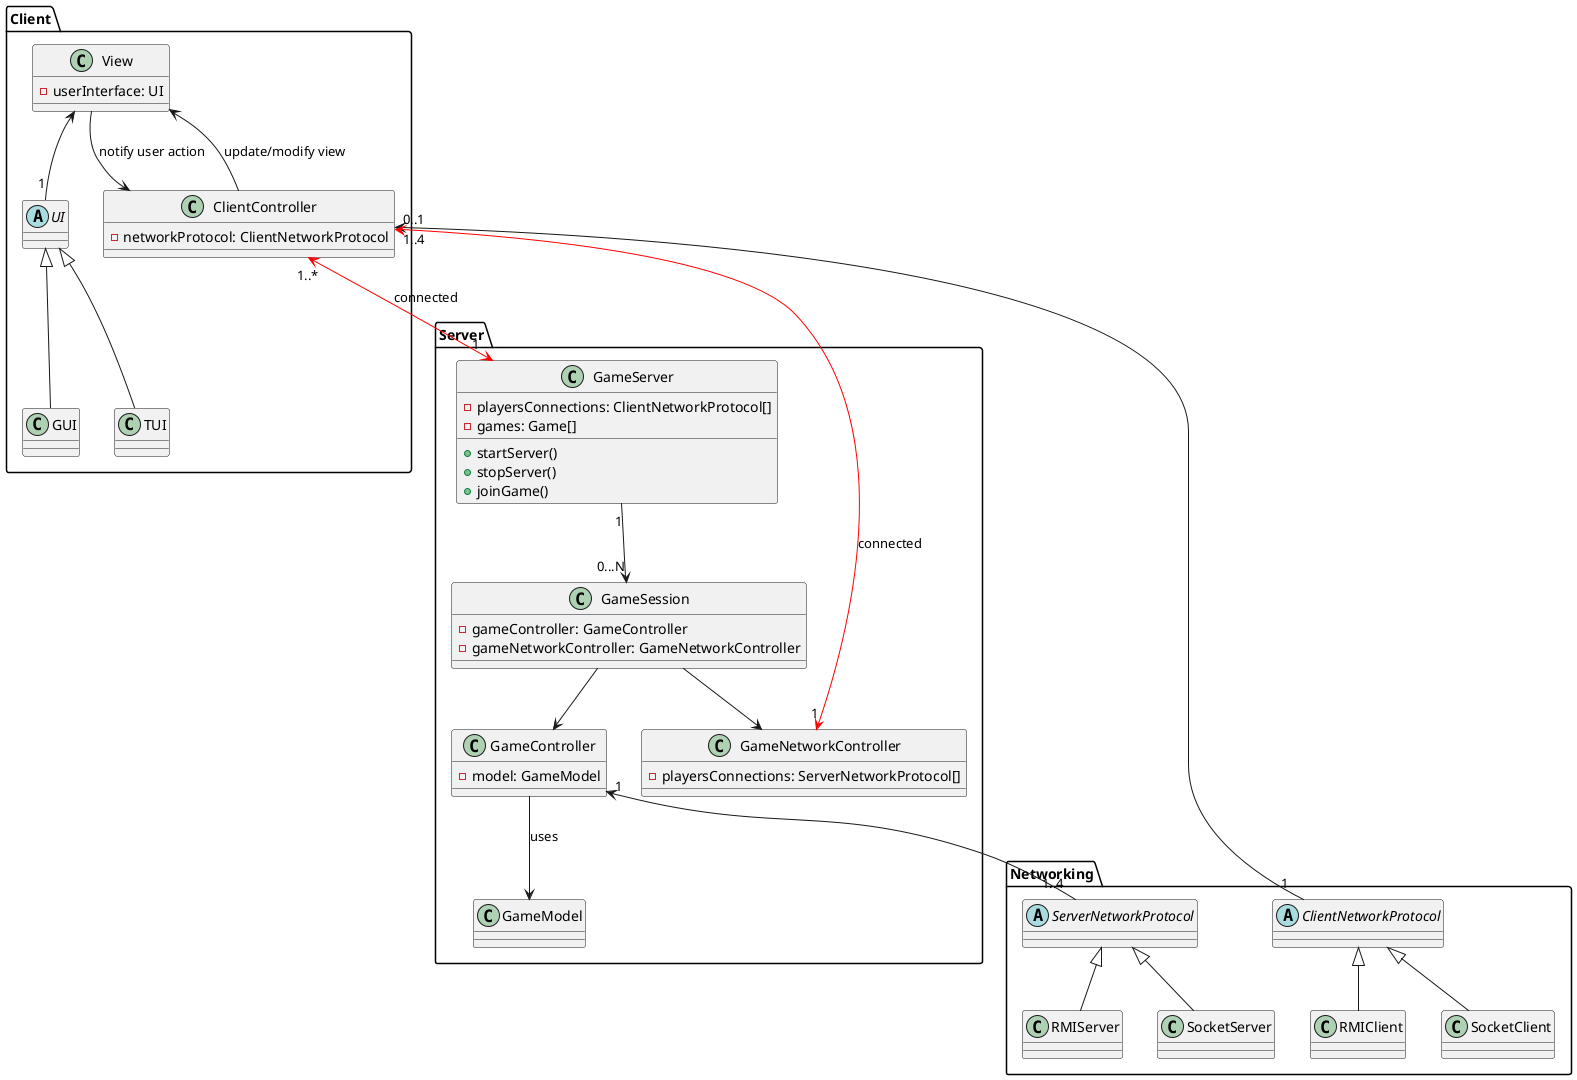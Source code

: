 @startuml

package Client {
    ' View related classes
    abstract class UI

    class GUI extends UI
    class TUI extends UI

    class View {
        - userInterface: UI
    }

    View <-- "1" UI

    class ClientController {
        - networkProtocol: ClientNetworkProtocol
    }

    ' MVC client view controller relationship

    View --> ClientController: notify user action
    ClientController --> View: update/modify view
}

package Server {

    ' Controller for a single game
    class GameController {
        - model: GameModel
    }

    ' Controller for the connections in a single game
    class GameNetworkController {
        - playersConnections: ServerNetworkProtocol[]
    }

    class GameModel

    ' MVC server controller/model relationship
    GameController --> GameModel: uses

    ' This class represents a single running game
    class GameSession {
        - gameController: GameController
        - gameNetworkController: GameNetworkController
    }

    GameSession --> GameController
    GameSession --> GameNetworkController

    ' The game server keeps a pool of connected users and can start games on users' requests
    class GameServer {
        - playersConnections: ClientNetworkProtocol[]
        - games: Game[]
        + startServer()
        + stopServer()
        + joinGame()
    }

    GameServer "1" --> "0...N" GameSession
}

package Networking {
    ' This abstract class handles communications for the client
    abstract class ClientNetworkProtocol
    class RMIClient extends ClientNetworkProtocol
    class SocketClient extends ClientNetworkProtocol


    ' This abstract class handles communications for the server
    abstract class ServerNetworkProtocol
    class RMIServer extends ServerNetworkProtocol
    class SocketServer extends ServerNetworkProtocol
}

' Networking relations
ClientController "0..1" <-- "1" ClientNetworkProtocol
GameController "1" <-- "1..4" ServerNetworkProtocol

' MVC client controller / game network controller relation
ClientController "1..4" <-[#red]-> "1" GameNetworkController: connected

' MVC client controller / server controller relation
ClientController "1..*" <-[#red]-> "1" GameServer: connected

@enduml
